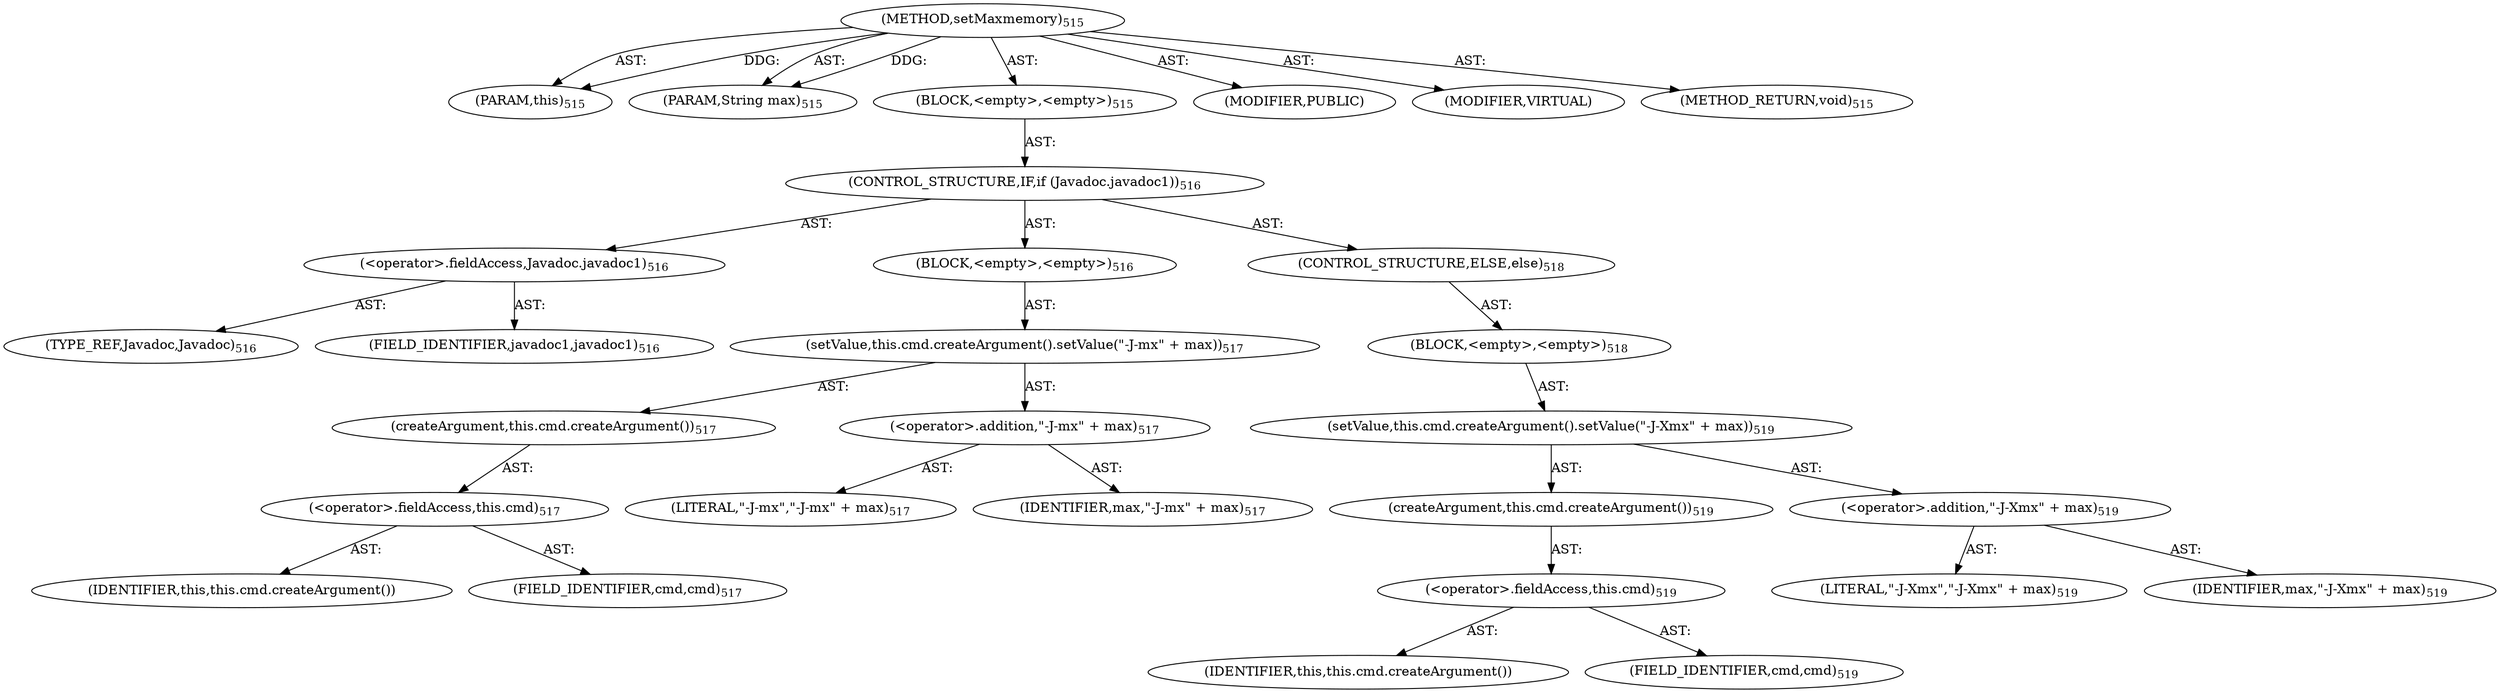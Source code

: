 digraph "setMaxmemory" {  
"111669149729" [label = <(METHOD,setMaxmemory)<SUB>515</SUB>> ]
"115964117107" [label = <(PARAM,this)<SUB>515</SUB>> ]
"115964117108" [label = <(PARAM,String max)<SUB>515</SUB>> ]
"25769803818" [label = <(BLOCK,&lt;empty&gt;,&lt;empty&gt;)<SUB>515</SUB>> ]
"47244640265" [label = <(CONTROL_STRUCTURE,IF,if (Javadoc.javadoc1))<SUB>516</SUB>> ]
"30064771169" [label = <(&lt;operator&gt;.fieldAccess,Javadoc.javadoc1)<SUB>516</SUB>> ]
"180388626435" [label = <(TYPE_REF,Javadoc,Javadoc)<SUB>516</SUB>> ]
"55834574887" [label = <(FIELD_IDENTIFIER,javadoc1,javadoc1)<SUB>516</SUB>> ]
"25769803819" [label = <(BLOCK,&lt;empty&gt;,&lt;empty&gt;)<SUB>516</SUB>> ]
"30064771170" [label = <(setValue,this.cmd.createArgument().setValue(&quot;-J-mx&quot; + max))<SUB>517</SUB>> ]
"30064771171" [label = <(createArgument,this.cmd.createArgument())<SUB>517</SUB>> ]
"30064771172" [label = <(&lt;operator&gt;.fieldAccess,this.cmd)<SUB>517</SUB>> ]
"68719476908" [label = <(IDENTIFIER,this,this.cmd.createArgument())> ]
"55834574888" [label = <(FIELD_IDENTIFIER,cmd,cmd)<SUB>517</SUB>> ]
"30064771173" [label = <(&lt;operator&gt;.addition,&quot;-J-mx&quot; + max)<SUB>517</SUB>> ]
"90194313227" [label = <(LITERAL,&quot;-J-mx&quot;,&quot;-J-mx&quot; + max)<SUB>517</SUB>> ]
"68719476909" [label = <(IDENTIFIER,max,&quot;-J-mx&quot; + max)<SUB>517</SUB>> ]
"47244640266" [label = <(CONTROL_STRUCTURE,ELSE,else)<SUB>518</SUB>> ]
"25769803820" [label = <(BLOCK,&lt;empty&gt;,&lt;empty&gt;)<SUB>518</SUB>> ]
"30064771174" [label = <(setValue,this.cmd.createArgument().setValue(&quot;-J-Xmx&quot; + max))<SUB>519</SUB>> ]
"30064771175" [label = <(createArgument,this.cmd.createArgument())<SUB>519</SUB>> ]
"30064771176" [label = <(&lt;operator&gt;.fieldAccess,this.cmd)<SUB>519</SUB>> ]
"68719476910" [label = <(IDENTIFIER,this,this.cmd.createArgument())> ]
"55834574889" [label = <(FIELD_IDENTIFIER,cmd,cmd)<SUB>519</SUB>> ]
"30064771177" [label = <(&lt;operator&gt;.addition,&quot;-J-Xmx&quot; + max)<SUB>519</SUB>> ]
"90194313228" [label = <(LITERAL,&quot;-J-Xmx&quot;,&quot;-J-Xmx&quot; + max)<SUB>519</SUB>> ]
"68719476911" [label = <(IDENTIFIER,max,&quot;-J-Xmx&quot; + max)<SUB>519</SUB>> ]
"133143986291" [label = <(MODIFIER,PUBLIC)> ]
"133143986292" [label = <(MODIFIER,VIRTUAL)> ]
"128849018913" [label = <(METHOD_RETURN,void)<SUB>515</SUB>> ]
  "111669149729" -> "115964117107"  [ label = "AST: "] 
  "111669149729" -> "115964117108"  [ label = "AST: "] 
  "111669149729" -> "25769803818"  [ label = "AST: "] 
  "111669149729" -> "133143986291"  [ label = "AST: "] 
  "111669149729" -> "133143986292"  [ label = "AST: "] 
  "111669149729" -> "128849018913"  [ label = "AST: "] 
  "25769803818" -> "47244640265"  [ label = "AST: "] 
  "47244640265" -> "30064771169"  [ label = "AST: "] 
  "47244640265" -> "25769803819"  [ label = "AST: "] 
  "47244640265" -> "47244640266"  [ label = "AST: "] 
  "30064771169" -> "180388626435"  [ label = "AST: "] 
  "30064771169" -> "55834574887"  [ label = "AST: "] 
  "25769803819" -> "30064771170"  [ label = "AST: "] 
  "30064771170" -> "30064771171"  [ label = "AST: "] 
  "30064771170" -> "30064771173"  [ label = "AST: "] 
  "30064771171" -> "30064771172"  [ label = "AST: "] 
  "30064771172" -> "68719476908"  [ label = "AST: "] 
  "30064771172" -> "55834574888"  [ label = "AST: "] 
  "30064771173" -> "90194313227"  [ label = "AST: "] 
  "30064771173" -> "68719476909"  [ label = "AST: "] 
  "47244640266" -> "25769803820"  [ label = "AST: "] 
  "25769803820" -> "30064771174"  [ label = "AST: "] 
  "30064771174" -> "30064771175"  [ label = "AST: "] 
  "30064771174" -> "30064771177"  [ label = "AST: "] 
  "30064771175" -> "30064771176"  [ label = "AST: "] 
  "30064771176" -> "68719476910"  [ label = "AST: "] 
  "30064771176" -> "55834574889"  [ label = "AST: "] 
  "30064771177" -> "90194313228"  [ label = "AST: "] 
  "30064771177" -> "68719476911"  [ label = "AST: "] 
  "111669149729" -> "115964117107"  [ label = "DDG: "] 
  "111669149729" -> "115964117108"  [ label = "DDG: "] 
}
